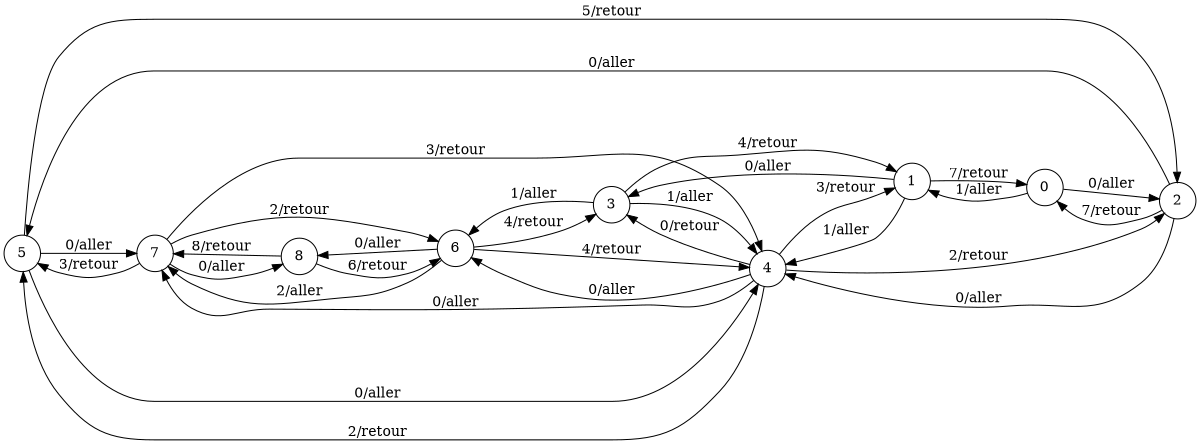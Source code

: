 digraph finite_state_machine {
  	rankdir=LR;
 	size="8,5";
  	node [shape = circle];
  	  	5 -> 7 [ label = "0/aller" ];
  	  	5 -> 2 [ label = "5/retour" ];
  	  	5 -> 4 [ label = "0/aller" ];
  	  	2 -> 5 [ label = "0/aller" ];
  	  	2 -> 0 [ label = "7/retour" ];
  	  	2 -> 4 [ label = "0/aller" ];
  	  	4 -> 3 [ label = "0/retour" ];
  	  	4 -> 5 [ label = "2/retour" ];
  	  	4 -> 7 [ label = "0/aller" ];
  	  	4 -> 2 [ label = "2/retour" ];
  	  	4 -> 1 [ label = "3/retour" ];
  	  	4 -> 6 [ label = "0/aller" ];
  	  	0 -> 2 [ label = "0/aller" ];
  	  	0 -> 1 [ label = "1/aller" ];
  	  	1 -> 4 [ label = "1/aller" ];
  	  	1 -> 0 [ label = "7/retour" ];
  	  	1 -> 3 [ label = "0/aller" ];
  	  	3 -> 4 [ label = "1/aller" ];
  	  	3 -> 1 [ label = "4/retour" ];
  	  	3 -> 6 [ label = "1/aller" ];
  	  	6 -> 4 [ label = "4/retour" ];
  	  	6 -> 8 [ label = "0/aller" ];
  	  	6 -> 3 [ label = "4/retour" ];
  	  	6 -> 7 [ label = "2/aller" ];
  	  	8 -> 6 [ label = "6/retour" ];
  	  	8 -> 7 [ label = "8/retour" ];
  	  	7 -> 5 [ label = "3/retour" ];
  	  	7 -> 4 [ label = "3/retour" ];
  	  	7 -> 6 [ label = "2/retour" ];
  	  	7 -> 8 [ label = "0/aller" ];
}